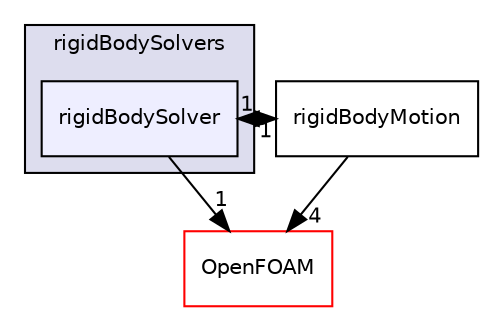 digraph "src/rigidBodyDynamics/rigidBodySolvers/rigidBodySolver" {
  bgcolor=transparent;
  compound=true
  node [ fontsize="10", fontname="Helvetica"];
  edge [ labelfontsize="10", labelfontname="Helvetica"];
  subgraph clusterdir_8dd39b48cb68df3186bbc82509ddc1bd {
    graph [ bgcolor="#ddddee", pencolor="black", label="rigidBodySolvers" fontname="Helvetica", fontsize="10", URL="dir_8dd39b48cb68df3186bbc82509ddc1bd.html"]
  dir_704e533b591c97ac92f6aec7d53d0cfc [shape=box, label="rigidBodySolver", style="filled", fillcolor="#eeeeff", pencolor="black", URL="dir_704e533b591c97ac92f6aec7d53d0cfc.html"];
  }
  dir_7121e47b9d32d5b24132b5dd9b1fec31 [shape=box label="rigidBodyMotion" URL="dir_7121e47b9d32d5b24132b5dd9b1fec31.html"];
  dir_c5473ff19b20e6ec4dfe5c310b3778a8 [shape=box label="OpenFOAM" color="red" URL="dir_c5473ff19b20e6ec4dfe5c310b3778a8.html"];
  dir_704e533b591c97ac92f6aec7d53d0cfc->dir_7121e47b9d32d5b24132b5dd9b1fec31 [headlabel="1", labeldistance=1.5 headhref="dir_002676_002669.html"];
  dir_704e533b591c97ac92f6aec7d53d0cfc->dir_c5473ff19b20e6ec4dfe5c310b3778a8 [headlabel="1", labeldistance=1.5 headhref="dir_002676_001896.html"];
  dir_7121e47b9d32d5b24132b5dd9b1fec31->dir_704e533b591c97ac92f6aec7d53d0cfc [headlabel="1", labeldistance=1.5 headhref="dir_002669_002676.html"];
  dir_7121e47b9d32d5b24132b5dd9b1fec31->dir_c5473ff19b20e6ec4dfe5c310b3778a8 [headlabel="4", labeldistance=1.5 headhref="dir_002669_001896.html"];
}
